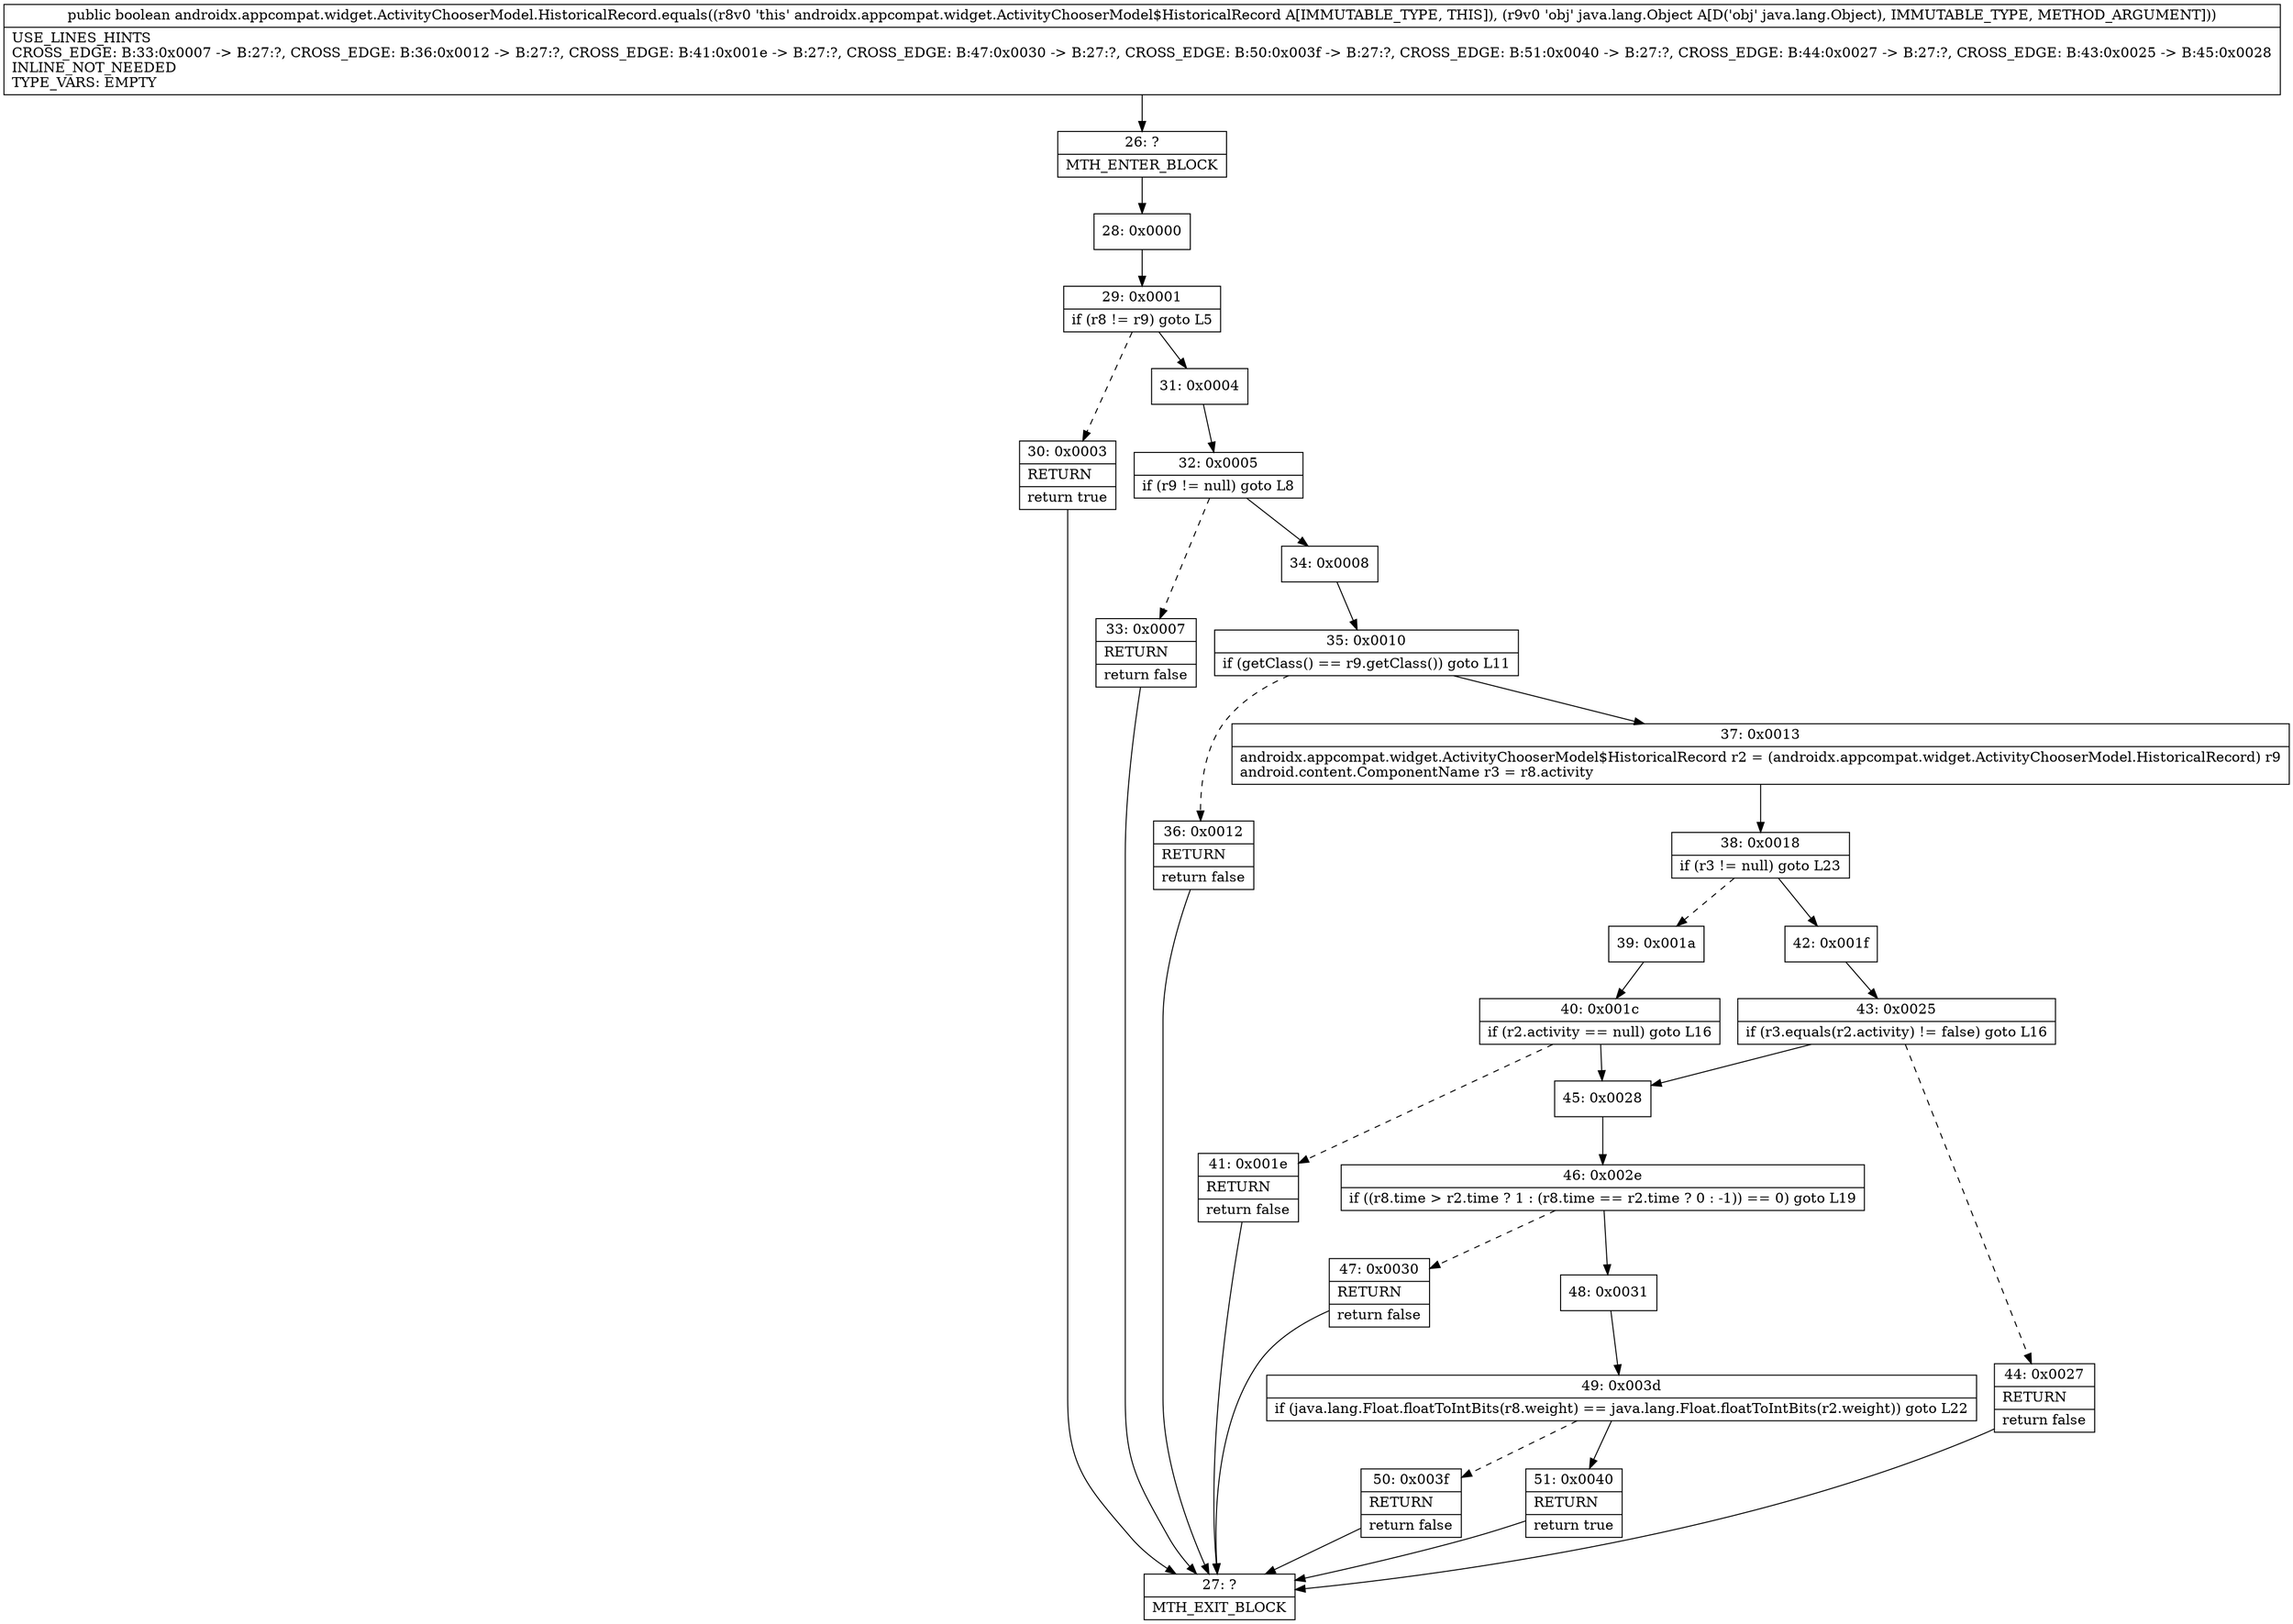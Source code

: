 digraph "CFG forandroidx.appcompat.widget.ActivityChooserModel.HistoricalRecord.equals(Ljava\/lang\/Object;)Z" {
Node_26 [shape=record,label="{26\:\ ?|MTH_ENTER_BLOCK\l}"];
Node_28 [shape=record,label="{28\:\ 0x0000}"];
Node_29 [shape=record,label="{29\:\ 0x0001|if (r8 != r9) goto L5\l}"];
Node_30 [shape=record,label="{30\:\ 0x0003|RETURN\l|return true\l}"];
Node_27 [shape=record,label="{27\:\ ?|MTH_EXIT_BLOCK\l}"];
Node_31 [shape=record,label="{31\:\ 0x0004}"];
Node_32 [shape=record,label="{32\:\ 0x0005|if (r9 != null) goto L8\l}"];
Node_33 [shape=record,label="{33\:\ 0x0007|RETURN\l|return false\l}"];
Node_34 [shape=record,label="{34\:\ 0x0008}"];
Node_35 [shape=record,label="{35\:\ 0x0010|if (getClass() == r9.getClass()) goto L11\l}"];
Node_36 [shape=record,label="{36\:\ 0x0012|RETURN\l|return false\l}"];
Node_37 [shape=record,label="{37\:\ 0x0013|androidx.appcompat.widget.ActivityChooserModel$HistoricalRecord r2 = (androidx.appcompat.widget.ActivityChooserModel.HistoricalRecord) r9\landroid.content.ComponentName r3 = r8.activity\l}"];
Node_38 [shape=record,label="{38\:\ 0x0018|if (r3 != null) goto L23\l}"];
Node_39 [shape=record,label="{39\:\ 0x001a}"];
Node_40 [shape=record,label="{40\:\ 0x001c|if (r2.activity == null) goto L16\l}"];
Node_41 [shape=record,label="{41\:\ 0x001e|RETURN\l|return false\l}"];
Node_45 [shape=record,label="{45\:\ 0x0028}"];
Node_46 [shape=record,label="{46\:\ 0x002e|if ((r8.time \> r2.time ? 1 : (r8.time == r2.time ? 0 : \-1)) == 0) goto L19\l}"];
Node_47 [shape=record,label="{47\:\ 0x0030|RETURN\l|return false\l}"];
Node_48 [shape=record,label="{48\:\ 0x0031}"];
Node_49 [shape=record,label="{49\:\ 0x003d|if (java.lang.Float.floatToIntBits(r8.weight) == java.lang.Float.floatToIntBits(r2.weight)) goto L22\l}"];
Node_50 [shape=record,label="{50\:\ 0x003f|RETURN\l|return false\l}"];
Node_51 [shape=record,label="{51\:\ 0x0040|RETURN\l|return true\l}"];
Node_42 [shape=record,label="{42\:\ 0x001f}"];
Node_43 [shape=record,label="{43\:\ 0x0025|if (r3.equals(r2.activity) != false) goto L16\l}"];
Node_44 [shape=record,label="{44\:\ 0x0027|RETURN\l|return false\l}"];
MethodNode[shape=record,label="{public boolean androidx.appcompat.widget.ActivityChooserModel.HistoricalRecord.equals((r8v0 'this' androidx.appcompat.widget.ActivityChooserModel$HistoricalRecord A[IMMUTABLE_TYPE, THIS]), (r9v0 'obj' java.lang.Object A[D('obj' java.lang.Object), IMMUTABLE_TYPE, METHOD_ARGUMENT]))  | USE_LINES_HINTS\lCROSS_EDGE: B:33:0x0007 \-\> B:27:?, CROSS_EDGE: B:36:0x0012 \-\> B:27:?, CROSS_EDGE: B:41:0x001e \-\> B:27:?, CROSS_EDGE: B:47:0x0030 \-\> B:27:?, CROSS_EDGE: B:50:0x003f \-\> B:27:?, CROSS_EDGE: B:51:0x0040 \-\> B:27:?, CROSS_EDGE: B:44:0x0027 \-\> B:27:?, CROSS_EDGE: B:43:0x0025 \-\> B:45:0x0028\lINLINE_NOT_NEEDED\lTYPE_VARS: EMPTY\l}"];
MethodNode -> Node_26;Node_26 -> Node_28;
Node_28 -> Node_29;
Node_29 -> Node_30[style=dashed];
Node_29 -> Node_31;
Node_30 -> Node_27;
Node_31 -> Node_32;
Node_32 -> Node_33[style=dashed];
Node_32 -> Node_34;
Node_33 -> Node_27;
Node_34 -> Node_35;
Node_35 -> Node_36[style=dashed];
Node_35 -> Node_37;
Node_36 -> Node_27;
Node_37 -> Node_38;
Node_38 -> Node_39[style=dashed];
Node_38 -> Node_42;
Node_39 -> Node_40;
Node_40 -> Node_41[style=dashed];
Node_40 -> Node_45;
Node_41 -> Node_27;
Node_45 -> Node_46;
Node_46 -> Node_47[style=dashed];
Node_46 -> Node_48;
Node_47 -> Node_27;
Node_48 -> Node_49;
Node_49 -> Node_50[style=dashed];
Node_49 -> Node_51;
Node_50 -> Node_27;
Node_51 -> Node_27;
Node_42 -> Node_43;
Node_43 -> Node_44[style=dashed];
Node_43 -> Node_45;
Node_44 -> Node_27;
}

